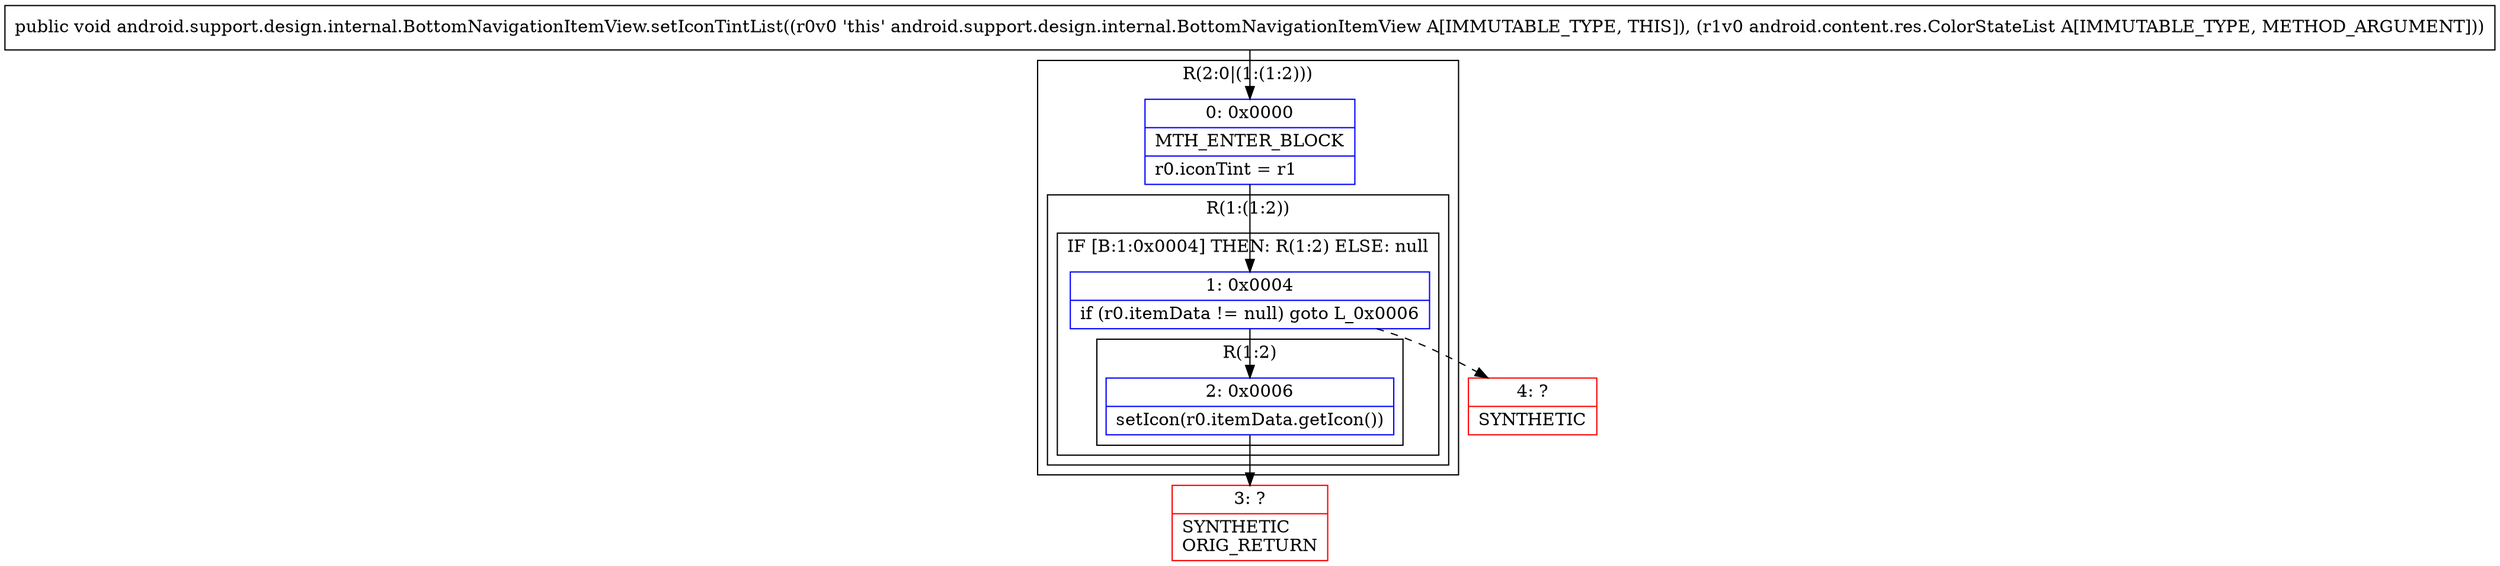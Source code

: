 digraph "CFG forandroid.support.design.internal.BottomNavigationItemView.setIconTintList(Landroid\/content\/res\/ColorStateList;)V" {
subgraph cluster_Region_1870488613 {
label = "R(2:0|(1:(1:2)))";
node [shape=record,color=blue];
Node_0 [shape=record,label="{0\:\ 0x0000|MTH_ENTER_BLOCK\l|r0.iconTint = r1\l}"];
subgraph cluster_Region_1782157599 {
label = "R(1:(1:2))";
node [shape=record,color=blue];
subgraph cluster_IfRegion_656136408 {
label = "IF [B:1:0x0004] THEN: R(1:2) ELSE: null";
node [shape=record,color=blue];
Node_1 [shape=record,label="{1\:\ 0x0004|if (r0.itemData != null) goto L_0x0006\l}"];
subgraph cluster_Region_363827319 {
label = "R(1:2)";
node [shape=record,color=blue];
Node_2 [shape=record,label="{2\:\ 0x0006|setIcon(r0.itemData.getIcon())\l}"];
}
}
}
}
Node_3 [shape=record,color=red,label="{3\:\ ?|SYNTHETIC\lORIG_RETURN\l}"];
Node_4 [shape=record,color=red,label="{4\:\ ?|SYNTHETIC\l}"];
MethodNode[shape=record,label="{public void android.support.design.internal.BottomNavigationItemView.setIconTintList((r0v0 'this' android.support.design.internal.BottomNavigationItemView A[IMMUTABLE_TYPE, THIS]), (r1v0 android.content.res.ColorStateList A[IMMUTABLE_TYPE, METHOD_ARGUMENT])) }"];
MethodNode -> Node_0;
Node_0 -> Node_1;
Node_1 -> Node_2;
Node_1 -> Node_4[style=dashed];
Node_2 -> Node_3;
}

